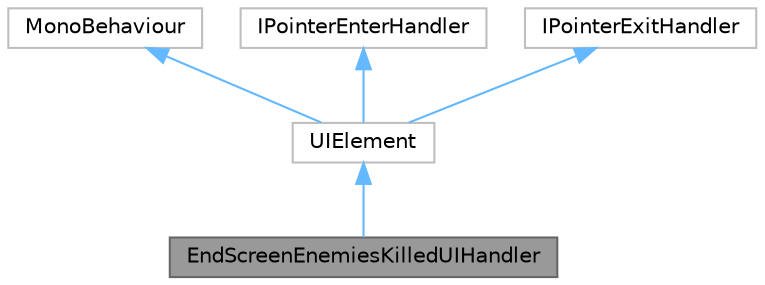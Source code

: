 digraph "EndScreenEnemiesKilledUIHandler"
{
 // LATEX_PDF_SIZE
  bgcolor="transparent";
  edge [fontname=Helvetica,fontsize=10,labelfontname=Helvetica,labelfontsize=10];
  node [fontname=Helvetica,fontsize=10,shape=box,height=0.2,width=0.4];
  Node1 [label="EndScreenEnemiesKilledUIHandler",height=0.2,width=0.4,color="gray40", fillcolor="grey60", style="filled", fontcolor="black",tooltip=" "];
  Node2 -> Node1 [dir="back",color="steelblue1",style="solid"];
  Node2 [label="UIElement",height=0.2,width=0.4,color="grey75", fillcolor="white", style="filled",URL="$class_u_i_element.html",tooltip=" "];
  Node3 -> Node2 [dir="back",color="steelblue1",style="solid"];
  Node3 [label="MonoBehaviour",height=0.2,width=0.4,color="grey75", fillcolor="white", style="filled",tooltip=" "];
  Node4 -> Node2 [dir="back",color="steelblue1",style="solid"];
  Node4 [label="IPointerEnterHandler",height=0.2,width=0.4,color="grey75", fillcolor="white", style="filled",tooltip=" "];
  Node5 -> Node2 [dir="back",color="steelblue1",style="solid"];
  Node5 [label="IPointerExitHandler",height=0.2,width=0.4,color="grey75", fillcolor="white", style="filled",tooltip=" "];
}
